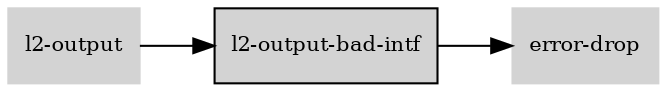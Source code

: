digraph "l2_output_bad_intf_subgraph" {
  rankdir=LR;
  node [shape=box, style=filled, fontsize=10, color=lightgray, fontcolor=black, fillcolor=lightgray];
  "l2-output-bad-intf" [color=black, fontcolor=black, fillcolor=lightgray];
  edge [fontsize=8];
  "l2-output" -> "l2-output-bad-intf";
  "l2-output-bad-intf" -> "error-drop";
}
